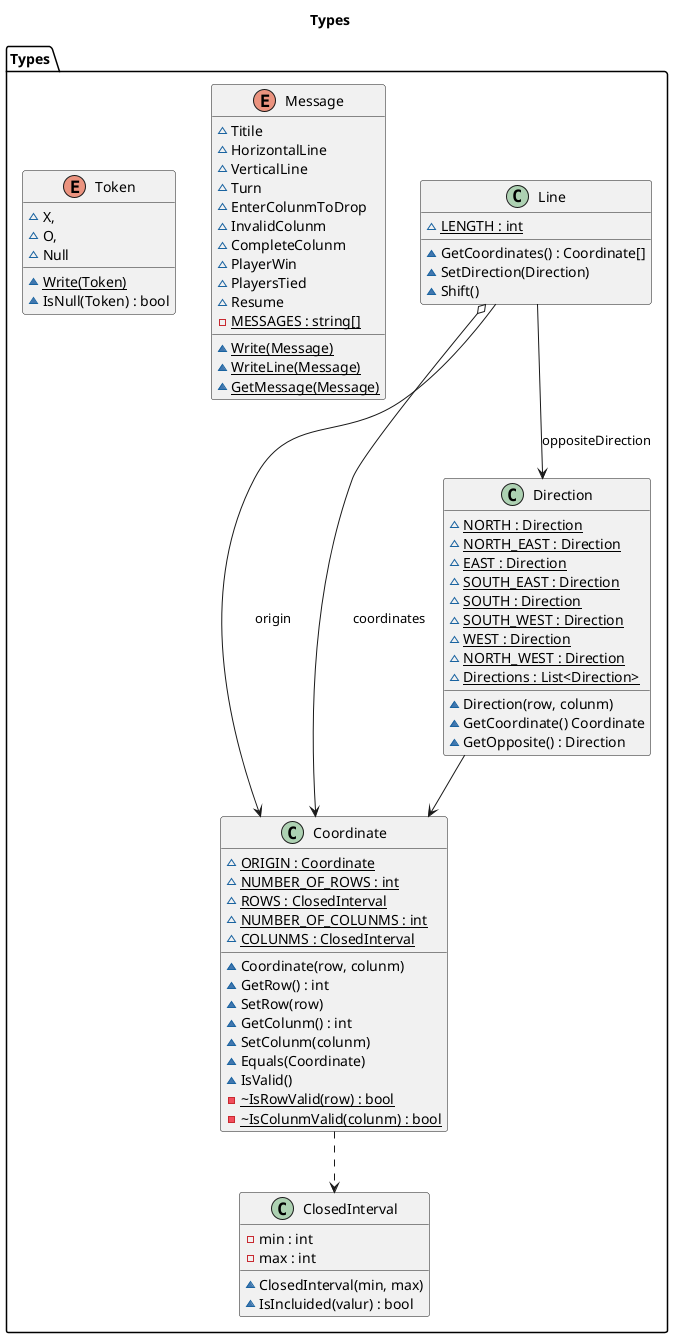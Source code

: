 @startuml Types
title Types
namespace Types{
    class Coordinate{
        ~{static}ORIGIN : Coordinate
        ~{static}NUMBER_OF_ROWS : int
        ~{static}ROWS : ClosedInterval
        ~{static}NUMBER_OF_COLUNMS : int
        ~{static}COLUNMS : ClosedInterval
        ~Coordinate(row, colunm)
        ~GetRow() : int
        ~SetRow(row)
        ~GetColunm() : int
        ~SetColunm(colunm)
        ~Equals(Coordinate)
        ~IsValid()
        -~{static}IsRowValid(row) : bool
        -~{static}IsColunmValid(colunm) : bool
    }
    Coordinate ..> ClosedInterval

    class ClosedInterval{
        -min : int
        -max : int
        ~ClosedInterval(min, max)
        ~IsIncluided(valur) : bool
    }

    class Direction{
        ~{static}NORTH : Direction
        ~{static}NORTH_EAST : Direction
        ~{static}EAST : Direction
        ~{static}SOUTH_EAST : Direction
        ~{static}SOUTH : Direction
        ~{static}SOUTH_WEST : Direction
        ~{static}WEST : Direction
        ~{static}NORTH_WEST : Direction
        ~Direction(row, colunm)
        ~GetCoordinate() Coordinate
        ~GetOpposite() : Direction
        ~{static}Directions : List<Direction>
    }
    Direction --> Coordinate

    class Line {
        ~{static}LENGTH : int
        ~GetCoordinates() : Coordinate[]
        ~SetDirection(Direction)
        ~Shift()
    }
    Line --> Coordinate : origin
    Line o--> Coordinate : coordinates
    Line --> Direction : oppositeDirection

    enum Message{
        ~Titile
        ~HorizontalLine
        ~VerticalLine
        ~Turn
        ~EnterColunmToDrop
        ~InvalidColunm
        ~CompleteColunm
        ~PlayerWin
        ~PlayersTied
        ~Resume    
        -{static}MESSAGES : string[]
        ~{static}Write(Message)
        ~{static}WriteLine(Message)
        ~{static}GetMessage(Message)
    }

    enum Token{
        ~X,
        ~O,
        ~Null        
        ~{static}Write(Token)
        ~IsNull(Token) : bool
    }
}
@enduml
